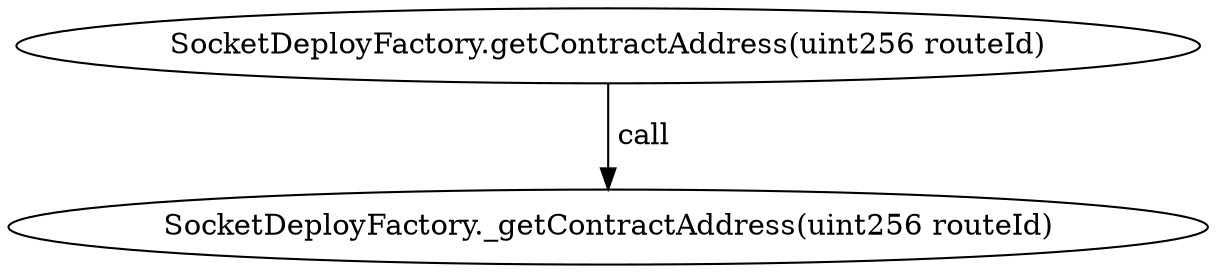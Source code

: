 digraph "" {
	graph [bb="0,0,490.83,124.8"];
	node [label="\N"];
	"SocketDeployFactory.getContractAddress(uint256 routeId)"	 [height=0.5,
		pos="245.42,106.8",
		width=6.683];
	"SocketDeployFactory._getContractAddress(uint256 routeId)"	 [height=0.5,
		pos="245.42,18",
		width=6.8171];
	"SocketDeployFactory.getContractAddress(uint256 routeId)" -> "SocketDeployFactory._getContractAddress(uint256 routeId)" [key=call,
	label=" call",
	lp="257.27,62.4",
	pos="e,245.42,36.072 245.42,88.401 245.42,76.295 245.42,60.208 245.42,46.467"];
}

